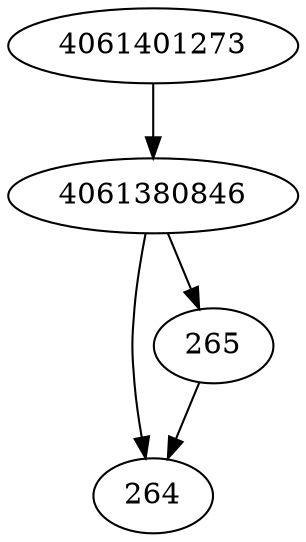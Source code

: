 strict digraph  {
264;
4061401273;
265;
4061380846;
4061401273 -> 4061380846;
265 -> 264;
4061380846 -> 264;
4061380846 -> 265;
}
